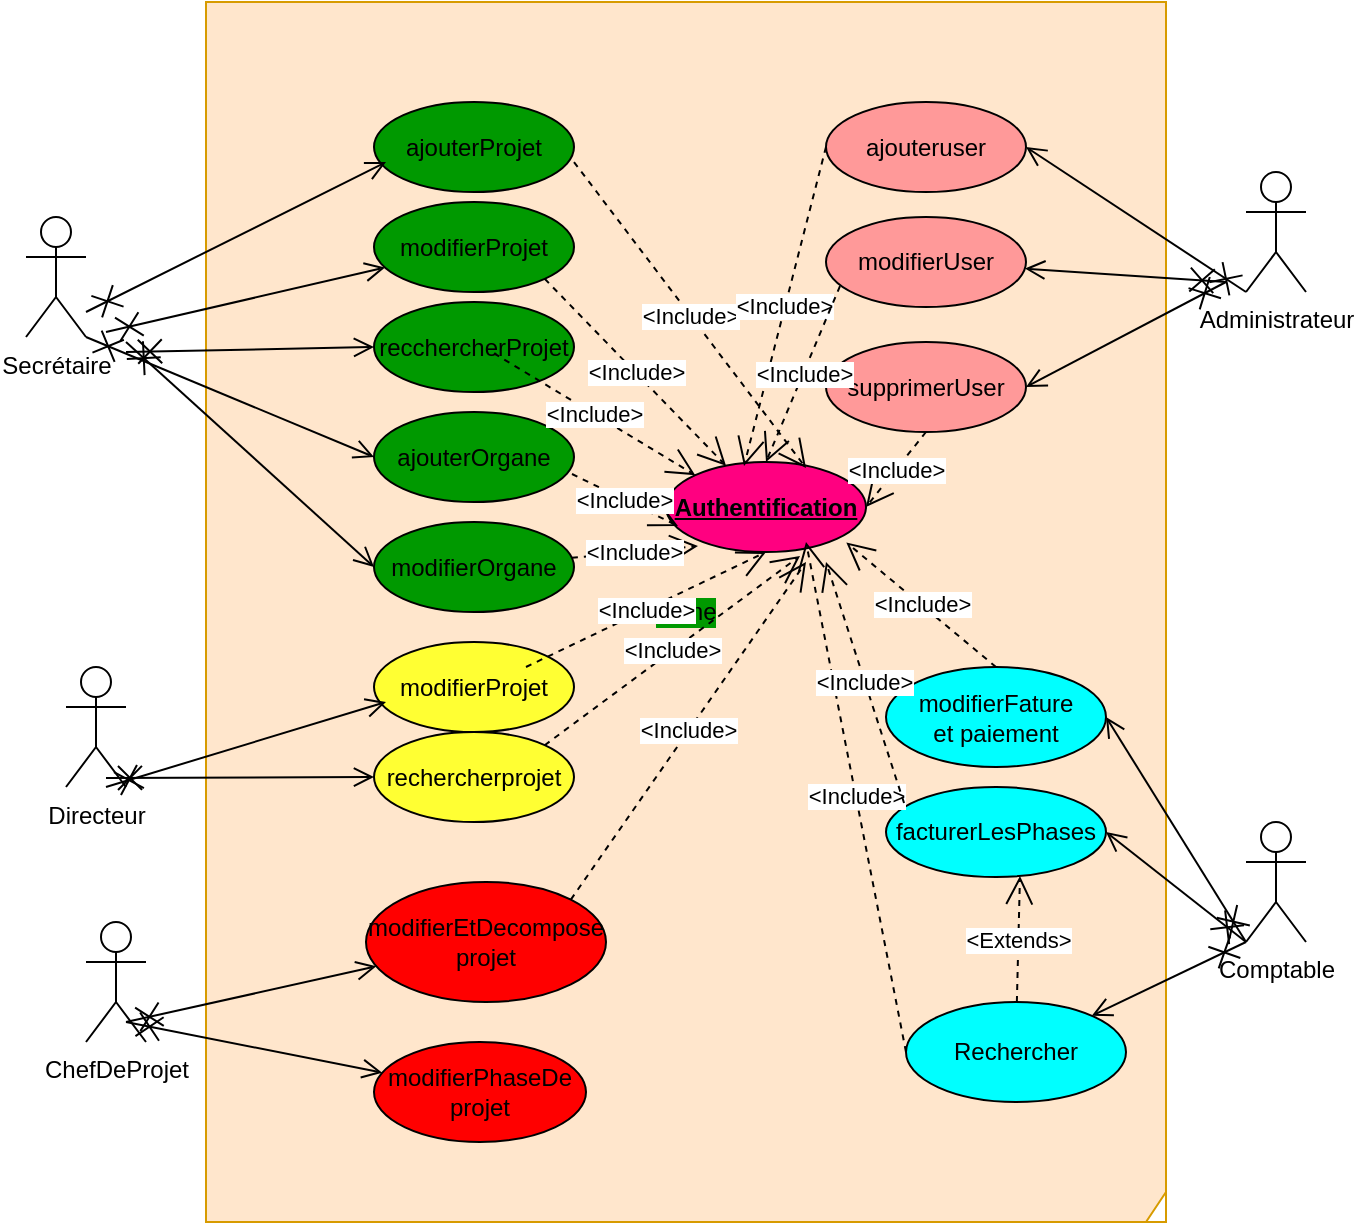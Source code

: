 <mxfile version="16.5.4" type="github">
  <diagram id="OdU077w_5CM0RWp_ft4N" name="Page-1">
    <mxGraphModel dx="868" dy="482" grid="1" gridSize="10" guides="1" tooltips="1" connect="1" arrows="1" fold="1" page="1" pageScale="1" pageWidth="827" pageHeight="1169" math="0" shadow="0">
      <root>
        <mxCell id="0" />
        <mxCell id="1" parent="0" />
        <mxCell id="zeRmeyK7pGaY7XCBs9BO-1" value="frame" style="shape=umlFrame;whiteSpace=wrap;html=1;fillColor=#ffe6cc;strokeColor=#d79b00;swimlaneFillColor=default;labelBackgroundColor=#009900;width=480;height=610;" parent="1" vertex="1">
          <mxGeometry x="230" y="30" width="480" height="610" as="geometry" />
        </mxCell>
        <mxCell id="zeRmeyK7pGaY7XCBs9BO-2" value="Secrétaire" style="shape=umlActor;verticalLabelPosition=bottom;verticalAlign=top;html=1;" parent="1" vertex="1">
          <mxGeometry x="140" y="137.5" width="30" height="60" as="geometry" />
        </mxCell>
        <mxCell id="zeRmeyK7pGaY7XCBs9BO-3" value="Directeur" style="shape=umlActor;verticalLabelPosition=bottom;verticalAlign=top;html=1;" parent="1" vertex="1">
          <mxGeometry x="160" y="362.5" width="30" height="60" as="geometry" />
        </mxCell>
        <mxCell id="zeRmeyK7pGaY7XCBs9BO-4" value="ChefDeProjet" style="shape=umlActor;verticalLabelPosition=bottom;verticalAlign=top;html=1;" parent="1" vertex="1">
          <mxGeometry x="170" y="490" width="30" height="60" as="geometry" />
        </mxCell>
        <mxCell id="zeRmeyK7pGaY7XCBs9BO-5" value="Comptable" style="shape=umlActor;verticalLabelPosition=bottom;verticalAlign=top;html=1;" parent="1" vertex="1">
          <mxGeometry x="750" y="440" width="30" height="60" as="geometry" />
        </mxCell>
        <mxCell id="zeRmeyK7pGaY7XCBs9BO-6" value="Administrateur" style="shape=umlActor;verticalLabelPosition=bottom;verticalAlign=top;html=1;" parent="1" vertex="1">
          <mxGeometry x="750" y="115" width="30" height="60" as="geometry" />
        </mxCell>
        <mxCell id="zeRmeyK7pGaY7XCBs9BO-7" value="&lt;b&gt;&lt;u&gt;Authentification&lt;/u&gt;&lt;/b&gt;" style="ellipse;whiteSpace=wrap;html=1;fillColor=#FF0080;" parent="1" vertex="1">
          <mxGeometry x="460" y="260" width="100" height="45" as="geometry" />
        </mxCell>
        <mxCell id="zeRmeyK7pGaY7XCBs9BO-8" value="modifierProjet" style="ellipse;whiteSpace=wrap;html=1;fillColor=#FFFF33;" parent="1" vertex="1">
          <mxGeometry x="314" y="350" width="100" height="45" as="geometry" />
        </mxCell>
        <mxCell id="zeRmeyK7pGaY7XCBs9BO-9" value="ajouterOrgane" style="ellipse;whiteSpace=wrap;html=1;fillColor=#009900;" parent="1" vertex="1">
          <mxGeometry x="314" y="235" width="100" height="45" as="geometry" />
        </mxCell>
        <mxCell id="zeRmeyK7pGaY7XCBs9BO-10" value="recchercherProjet" style="ellipse;whiteSpace=wrap;html=1;fillColor=#009900;" parent="1" vertex="1">
          <mxGeometry x="314" y="180" width="100" height="45" as="geometry" />
        </mxCell>
        <mxCell id="zeRmeyK7pGaY7XCBs9BO-11" value="modifierProjet" style="ellipse;whiteSpace=wrap;html=1;fillColor=#009900;" parent="1" vertex="1">
          <mxGeometry x="314" y="130" width="100" height="45" as="geometry" />
        </mxCell>
        <mxCell id="zeRmeyK7pGaY7XCBs9BO-12" value="ajouterProjet" style="ellipse;whiteSpace=wrap;html=1;fillColor=#009900;" parent="1" vertex="1">
          <mxGeometry x="314" y="80" width="100" height="45" as="geometry" />
        </mxCell>
        <mxCell id="zeRmeyK7pGaY7XCBs9BO-13" value="ajouteruser" style="ellipse;whiteSpace=wrap;html=1;fillColor=#FF9999;" parent="1" vertex="1">
          <mxGeometry x="540" y="80" width="100" height="45" as="geometry" />
        </mxCell>
        <mxCell id="zeRmeyK7pGaY7XCBs9BO-14" value="rechercherprojet" style="ellipse;whiteSpace=wrap;html=1;fillColor=#FFFF33;" parent="1" vertex="1">
          <mxGeometry x="314" y="395" width="100" height="45" as="geometry" />
        </mxCell>
        <mxCell id="zeRmeyK7pGaY7XCBs9BO-15" value="modifierEtDecompose&lt;br&gt;projet" style="ellipse;whiteSpace=wrap;html=1;fillColor=#FF0000;" parent="1" vertex="1">
          <mxGeometry x="310" y="470" width="120" height="60" as="geometry" />
        </mxCell>
        <mxCell id="zeRmeyK7pGaY7XCBs9BO-16" value="modifierPhaseDe&lt;br&gt;projet" style="ellipse;whiteSpace=wrap;html=1;fillColor=#FF0000;" parent="1" vertex="1">
          <mxGeometry x="314" y="550" width="106" height="50" as="geometry" />
        </mxCell>
        <mxCell id="zeRmeyK7pGaY7XCBs9BO-17" value="modifierUser" style="ellipse;whiteSpace=wrap;html=1;fillColor=#FF9999;" parent="1" vertex="1">
          <mxGeometry x="540" y="137.5" width="100" height="45" as="geometry" />
        </mxCell>
        <mxCell id="zeRmeyK7pGaY7XCBs9BO-18" value="supprimerUser" style="ellipse;whiteSpace=wrap;html=1;fillColor=#FF9999;" parent="1" vertex="1">
          <mxGeometry x="540" y="200" width="100" height="45" as="geometry" />
        </mxCell>
        <mxCell id="zeRmeyK7pGaY7XCBs9BO-19" value="modifierFature&lt;br&gt;et paiement" style="ellipse;whiteSpace=wrap;html=1;fillColor=#00FFFF;" parent="1" vertex="1">
          <mxGeometry x="570" y="362.5" width="110" height="50" as="geometry" />
        </mxCell>
        <mxCell id="zeRmeyK7pGaY7XCBs9BO-20" value="Rechercher" style="ellipse;whiteSpace=wrap;html=1;fillColor=#00FFFF;" parent="1" vertex="1">
          <mxGeometry x="580" y="530" width="110" height="50" as="geometry" />
        </mxCell>
        <mxCell id="zeRmeyK7pGaY7XCBs9BO-21" value="facturerLesPhases" style="ellipse;whiteSpace=wrap;html=1;fillColor=#00FFFF;" parent="1" vertex="1">
          <mxGeometry x="570" y="422.5" width="110" height="45" as="geometry" />
        </mxCell>
        <mxCell id="zeRmeyK7pGaY7XCBs9BO-23" value="" style="endArrow=open;startArrow=cross;endFill=0;startFill=0;endSize=8;startSize=10;html=1;rounded=0;entryX=0.06;entryY=0.667;entryDx=0;entryDy=0;entryPerimeter=0;" parent="1" target="zeRmeyK7pGaY7XCBs9BO-12" edge="1">
          <mxGeometry width="160" relative="1" as="geometry">
            <mxPoint x="170" y="185" as="sourcePoint" />
            <mxPoint x="330" y="185" as="targetPoint" />
          </mxGeometry>
        </mxCell>
        <mxCell id="zeRmeyK7pGaY7XCBs9BO-24" value="" style="endArrow=open;startArrow=cross;endFill=0;startFill=0;endSize=8;startSize=10;html=1;rounded=0;" parent="1" target="zeRmeyK7pGaY7XCBs9BO-11" edge="1">
          <mxGeometry width="160" relative="1" as="geometry">
            <mxPoint x="180" y="195" as="sourcePoint" />
            <mxPoint x="330" y="120.015" as="targetPoint" />
          </mxGeometry>
        </mxCell>
        <mxCell id="zeRmeyK7pGaY7XCBs9BO-25" value="" style="endArrow=open;startArrow=cross;endFill=0;startFill=0;endSize=8;startSize=10;html=1;rounded=0;entryX=0;entryY=0.5;entryDx=0;entryDy=0;" parent="1" target="zeRmeyK7pGaY7XCBs9BO-10" edge="1">
          <mxGeometry width="160" relative="1" as="geometry">
            <mxPoint x="190" y="205" as="sourcePoint" />
            <mxPoint x="340" y="130.015" as="targetPoint" />
          </mxGeometry>
        </mxCell>
        <mxCell id="zeRmeyK7pGaY7XCBs9BO-26" value="" style="endArrow=open;startArrow=cross;endFill=0;startFill=0;endSize=8;startSize=10;html=1;rounded=0;entryX=0;entryY=0.5;entryDx=0;entryDy=0;" parent="1" target="zeRmeyK7pGaY7XCBs9BO-28" edge="1">
          <mxGeometry width="160" relative="1" as="geometry">
            <mxPoint x="190" y="200" as="sourcePoint" />
            <mxPoint x="350" y="140.015" as="targetPoint" />
          </mxGeometry>
        </mxCell>
        <mxCell id="zeRmeyK7pGaY7XCBs9BO-27" value="" style="endArrow=open;startArrow=cross;endFill=0;startFill=0;endSize=8;startSize=10;html=1;rounded=0;entryX=0;entryY=0.5;entryDx=0;entryDy=0;exitX=1;exitY=1;exitDx=0;exitDy=0;exitPerimeter=0;" parent="1" source="zeRmeyK7pGaY7XCBs9BO-2" target="zeRmeyK7pGaY7XCBs9BO-9" edge="1">
          <mxGeometry width="160" relative="1" as="geometry">
            <mxPoint x="210" y="225" as="sourcePoint" />
            <mxPoint x="360" y="150.015" as="targetPoint" />
          </mxGeometry>
        </mxCell>
        <mxCell id="zeRmeyK7pGaY7XCBs9BO-28" value="modifierOrgane" style="ellipse;whiteSpace=wrap;html=1;fillColor=#009900;" parent="1" vertex="1">
          <mxGeometry x="314" y="290" width="100" height="45" as="geometry" />
        </mxCell>
        <mxCell id="zeRmeyK7pGaY7XCBs9BO-30" value="" style="endArrow=open;startArrow=cross;endFill=0;startFill=0;endSize=8;startSize=10;html=1;rounded=0;" parent="1" edge="1">
          <mxGeometry width="160" relative="1" as="geometry">
            <mxPoint x="180" y="422.5" as="sourcePoint" />
            <mxPoint x="320" y="380" as="targetPoint" />
          </mxGeometry>
        </mxCell>
        <mxCell id="zeRmeyK7pGaY7XCBs9BO-31" value="" style="endArrow=open;startArrow=cross;endFill=0;startFill=0;endSize=8;startSize=10;html=1;rounded=0;entryX=0;entryY=0.5;entryDx=0;entryDy=0;" parent="1" target="zeRmeyK7pGaY7XCBs9BO-14" edge="1">
          <mxGeometry width="160" relative="1" as="geometry">
            <mxPoint x="180" y="418" as="sourcePoint" />
            <mxPoint x="330" y="390" as="targetPoint" />
          </mxGeometry>
        </mxCell>
        <mxCell id="zeRmeyK7pGaY7XCBs9BO-32" value="" style="endArrow=open;startArrow=cross;endFill=0;startFill=0;endSize=8;startSize=10;html=1;rounded=0;" parent="1" target="zeRmeyK7pGaY7XCBs9BO-15" edge="1">
          <mxGeometry width="160" relative="1" as="geometry">
            <mxPoint x="190" y="540" as="sourcePoint" />
            <mxPoint x="350" y="540" as="targetPoint" />
          </mxGeometry>
        </mxCell>
        <mxCell id="zeRmeyK7pGaY7XCBs9BO-33" value="" style="endArrow=open;startArrow=cross;endFill=0;startFill=0;endSize=8;startSize=10;html=1;rounded=0;" parent="1" target="zeRmeyK7pGaY7XCBs9BO-16" edge="1">
          <mxGeometry width="160" relative="1" as="geometry">
            <mxPoint x="190" y="540" as="sourcePoint" />
            <mxPoint x="328.793" y="522.113" as="targetPoint" />
          </mxGeometry>
        </mxCell>
        <mxCell id="zeRmeyK7pGaY7XCBs9BO-34" value="" style="endArrow=open;startArrow=cross;endFill=0;startFill=0;endSize=8;startSize=10;html=1;rounded=0;entryX=1;entryY=0.5;entryDx=0;entryDy=0;exitX=0;exitY=1;exitDx=0;exitDy=0;exitPerimeter=0;" parent="1" source="zeRmeyK7pGaY7XCBs9BO-6" target="zeRmeyK7pGaY7XCBs9BO-13" edge="1">
          <mxGeometry width="160" relative="1" as="geometry">
            <mxPoint x="680" y="182.5" as="sourcePoint" />
            <mxPoint x="840" y="182.5" as="targetPoint" />
          </mxGeometry>
        </mxCell>
        <mxCell id="zeRmeyK7pGaY7XCBs9BO-35" value="" style="endArrow=open;startArrow=cross;endFill=0;startFill=0;endSize=8;startSize=10;html=1;rounded=0;" parent="1" target="zeRmeyK7pGaY7XCBs9BO-17" edge="1">
          <mxGeometry width="160" relative="1" as="geometry">
            <mxPoint x="740" y="170" as="sourcePoint" />
            <mxPoint x="650" y="112.5" as="targetPoint" />
          </mxGeometry>
        </mxCell>
        <mxCell id="zeRmeyK7pGaY7XCBs9BO-36" value="" style="endArrow=open;startArrow=cross;endFill=0;startFill=0;endSize=8;startSize=10;html=1;rounded=0;entryX=1;entryY=0.5;entryDx=0;entryDy=0;" parent="1" target="zeRmeyK7pGaY7XCBs9BO-18" edge="1">
          <mxGeometry width="160" relative="1" as="geometry">
            <mxPoint x="740" y="170" as="sourcePoint" />
            <mxPoint x="649.46" y="173.297" as="targetPoint" />
          </mxGeometry>
        </mxCell>
        <mxCell id="zeRmeyK7pGaY7XCBs9BO-37" value="" style="endArrow=open;startArrow=cross;endFill=0;startFill=0;endSize=8;startSize=10;html=1;rounded=0;entryX=1;entryY=0.5;entryDx=0;entryDy=0;exitX=0;exitY=1;exitDx=0;exitDy=0;exitPerimeter=0;" parent="1" source="zeRmeyK7pGaY7XCBs9BO-5" target="zeRmeyK7pGaY7XCBs9BO-19" edge="1">
          <mxGeometry width="160" relative="1" as="geometry">
            <mxPoint x="640" y="489" as="sourcePoint" />
            <mxPoint x="800" y="489" as="targetPoint" />
          </mxGeometry>
        </mxCell>
        <mxCell id="zeRmeyK7pGaY7XCBs9BO-38" value="" style="endArrow=open;startArrow=cross;endFill=0;startFill=0;endSize=8;startSize=10;html=1;rounded=0;entryX=1;entryY=0.5;entryDx=0;entryDy=0;exitX=0;exitY=1;exitDx=0;exitDy=0;exitPerimeter=0;" parent="1" source="zeRmeyK7pGaY7XCBs9BO-5" target="zeRmeyK7pGaY7XCBs9BO-21" edge="1">
          <mxGeometry width="160" relative="1" as="geometry">
            <mxPoint x="740" y="510" as="sourcePoint" />
            <mxPoint x="670" y="382.5" as="targetPoint" />
          </mxGeometry>
        </mxCell>
        <mxCell id="zeRmeyK7pGaY7XCBs9BO-39" value="" style="endArrow=open;startArrow=cross;endFill=0;startFill=0;endSize=8;startSize=10;html=1;rounded=0;exitX=0;exitY=1;exitDx=0;exitDy=0;exitPerimeter=0;" parent="1" source="zeRmeyK7pGaY7XCBs9BO-5" target="zeRmeyK7pGaY7XCBs9BO-20" edge="1">
          <mxGeometry width="160" relative="1" as="geometry">
            <mxPoint x="750" y="520" as="sourcePoint" />
            <mxPoint x="680" y="392.5" as="targetPoint" />
          </mxGeometry>
        </mxCell>
        <mxCell id="zeRmeyK7pGaY7XCBs9BO-43" value="&amp;lt;Include&amp;gt;" style="endArrow=open;endSize=12;dashed=1;html=1;rounded=0;exitX=1;exitY=0.667;exitDx=0;exitDy=0;exitPerimeter=0;entryX=0.7;entryY=0.067;entryDx=0;entryDy=0;entryPerimeter=0;" parent="1" source="zeRmeyK7pGaY7XCBs9BO-12" target="zeRmeyK7pGaY7XCBs9BO-7" edge="1">
          <mxGeometry width="160" relative="1" as="geometry">
            <mxPoint x="330" y="210" as="sourcePoint" />
            <mxPoint x="490" y="210" as="targetPoint" />
          </mxGeometry>
        </mxCell>
        <mxCell id="zeRmeyK7pGaY7XCBs9BO-46" value="&amp;lt;Include&amp;gt;" style="endArrow=open;endSize=12;dashed=1;html=1;rounded=0;exitX=0.3;exitY=0.288;exitDx=0;exitDy=0;exitPerimeter=0;entryX=0;entryY=0;entryDx=0;entryDy=0;" parent="1" source="zeRmeyK7pGaY7XCBs9BO-1" target="zeRmeyK7pGaY7XCBs9BO-7" edge="1">
          <mxGeometry width="160" relative="1" as="geometry">
            <mxPoint x="444" y="140.015" as="sourcePoint" />
            <mxPoint x="550" y="313.015" as="targetPoint" />
          </mxGeometry>
        </mxCell>
        <mxCell id="zeRmeyK7pGaY7XCBs9BO-47" value="&amp;lt;Include&amp;gt;" style="endArrow=open;endSize=12;dashed=1;html=1;rounded=0;exitX=1;exitY=1;exitDx=0;exitDy=0;" parent="1" source="zeRmeyK7pGaY7XCBs9BO-11" target="zeRmeyK7pGaY7XCBs9BO-7" edge="1">
          <mxGeometry width="160" relative="1" as="geometry">
            <mxPoint x="454" y="150.015" as="sourcePoint" />
            <mxPoint x="560" y="323.015" as="targetPoint" />
          </mxGeometry>
        </mxCell>
        <mxCell id="zeRmeyK7pGaY7XCBs9BO-48" value="&amp;lt;Include&amp;gt;" style="endArrow=open;endSize=12;dashed=1;html=1;rounded=0;exitX=0.99;exitY=0.689;exitDx=0;exitDy=0;exitPerimeter=0;entryX=0.06;entryY=0.711;entryDx=0;entryDy=0;entryPerimeter=0;" parent="1" source="zeRmeyK7pGaY7XCBs9BO-9" target="zeRmeyK7pGaY7XCBs9BO-7" edge="1">
          <mxGeometry width="160" relative="1" as="geometry">
            <mxPoint x="410" y="229.92" as="sourcePoint" />
            <mxPoint x="474.25" y="266.77" as="targetPoint" />
          </mxGeometry>
        </mxCell>
        <mxCell id="zeRmeyK7pGaY7XCBs9BO-49" value="&amp;lt;Include&amp;gt;" style="endArrow=open;endSize=12;dashed=1;html=1;rounded=0;" parent="1" source="zeRmeyK7pGaY7XCBs9BO-28" edge="1">
          <mxGeometry width="160" relative="1" as="geometry">
            <mxPoint x="423" y="276.005" as="sourcePoint" />
            <mxPoint x="476" y="302" as="targetPoint" />
          </mxGeometry>
        </mxCell>
        <mxCell id="zeRmeyK7pGaY7XCBs9BO-50" value="&amp;lt;Include&amp;gt;" style="endArrow=open;endSize=12;dashed=1;html=1;rounded=0;entryX=0.5;entryY=1;entryDx=0;entryDy=0;" parent="1" target="zeRmeyK7pGaY7XCBs9BO-7" edge="1">
          <mxGeometry width="160" relative="1" as="geometry">
            <mxPoint x="390" y="362.5" as="sourcePoint" />
            <mxPoint x="550" y="362.5" as="targetPoint" />
          </mxGeometry>
        </mxCell>
        <mxCell id="zeRmeyK7pGaY7XCBs9BO-52" value="&amp;lt;Include&amp;gt;" style="endArrow=open;endSize=12;dashed=1;html=1;rounded=0;entryX=0.67;entryY=1.044;entryDx=0;entryDy=0;exitX=1;exitY=0;exitDx=0;exitDy=0;entryPerimeter=0;" parent="1" source="zeRmeyK7pGaY7XCBs9BO-14" target="zeRmeyK7pGaY7XCBs9BO-7" edge="1">
          <mxGeometry width="160" relative="1" as="geometry">
            <mxPoint x="400" y="372.5" as="sourcePoint" />
            <mxPoint x="520" y="315" as="targetPoint" />
          </mxGeometry>
        </mxCell>
        <mxCell id="zeRmeyK7pGaY7XCBs9BO-53" value="&amp;lt;Include&amp;gt;" style="endArrow=open;endSize=12;dashed=1;html=1;rounded=0;exitX=1;exitY=0;exitDx=0;exitDy=0;" parent="1" source="zeRmeyK7pGaY7XCBs9BO-15" edge="1">
          <mxGeometry width="160" relative="1" as="geometry">
            <mxPoint x="409.75" y="411.77" as="sourcePoint" />
            <mxPoint x="530" y="310" as="targetPoint" />
          </mxGeometry>
        </mxCell>
        <mxCell id="zeRmeyK7pGaY7XCBs9BO-54" value="&amp;lt;Include&amp;gt;" style="endArrow=open;endSize=12;dashed=1;html=1;rounded=0;exitX=0;exitY=0.5;exitDx=0;exitDy=0;entryX=0.39;entryY=0.044;entryDx=0;entryDy=0;entryPerimeter=0;" parent="1" source="zeRmeyK7pGaY7XCBs9BO-13" target="zeRmeyK7pGaY7XCBs9BO-7" edge="1">
          <mxGeometry width="160" relative="1" as="geometry">
            <mxPoint x="424" y="120.015" as="sourcePoint" />
            <mxPoint x="540" y="273.015" as="targetPoint" />
          </mxGeometry>
        </mxCell>
        <mxCell id="zeRmeyK7pGaY7XCBs9BO-55" value="&amp;lt;Include&amp;gt;" style="endArrow=open;endSize=12;dashed=1;html=1;rounded=0;exitX=0.07;exitY=0.767;exitDx=0;exitDy=0;entryX=0.5;entryY=0;entryDx=0;entryDy=0;exitPerimeter=0;" parent="1" source="zeRmeyK7pGaY7XCBs9BO-17" target="zeRmeyK7pGaY7XCBs9BO-7" edge="1">
          <mxGeometry width="160" relative="1" as="geometry">
            <mxPoint x="550" y="112.5" as="sourcePoint" />
            <mxPoint x="509" y="271.98" as="targetPoint" />
          </mxGeometry>
        </mxCell>
        <mxCell id="zeRmeyK7pGaY7XCBs9BO-56" value="&amp;lt;Include&amp;gt;" style="endArrow=open;endSize=12;dashed=1;html=1;rounded=0;exitX=0.5;exitY=1;exitDx=0;exitDy=0;entryX=1;entryY=0.5;entryDx=0;entryDy=0;" parent="1" source="zeRmeyK7pGaY7XCBs9BO-18" target="zeRmeyK7pGaY7XCBs9BO-7" edge="1">
          <mxGeometry width="160" relative="1" as="geometry">
            <mxPoint x="557" y="182.015" as="sourcePoint" />
            <mxPoint x="520" y="270" as="targetPoint" />
          </mxGeometry>
        </mxCell>
        <mxCell id="zeRmeyK7pGaY7XCBs9BO-57" value="&amp;lt;Include&amp;gt;" style="endArrow=open;endSize=12;dashed=1;html=1;rounded=0;exitX=0;exitY=0.5;exitDx=0;exitDy=0;" parent="1" source="zeRmeyK7pGaY7XCBs9BO-20" edge="1">
          <mxGeometry width="160" relative="1" as="geometry">
            <mxPoint x="422.426" y="488.787" as="sourcePoint" />
            <mxPoint x="530" y="300" as="targetPoint" />
          </mxGeometry>
        </mxCell>
        <mxCell id="zeRmeyK7pGaY7XCBs9BO-59" value="&amp;lt;Include&amp;gt;" style="endArrow=open;endSize=12;dashed=1;html=1;rounded=0;exitX=0.082;exitY=0.178;exitDx=0;exitDy=0;exitPerimeter=0;" parent="1" source="zeRmeyK7pGaY7XCBs9BO-21" edge="1">
          <mxGeometry width="160" relative="1" as="geometry">
            <mxPoint x="560" y="525" as="sourcePoint" />
            <mxPoint x="540" y="310" as="targetPoint" />
          </mxGeometry>
        </mxCell>
        <mxCell id="zeRmeyK7pGaY7XCBs9BO-60" value="&amp;lt;Include&amp;gt;" style="endArrow=open;endSize=12;dashed=1;html=1;rounded=0;exitX=0.5;exitY=0;exitDx=0;exitDy=0;entryX=0.667;entryY=0.443;entryDx=0;entryDy=0;entryPerimeter=0;" parent="1" source="zeRmeyK7pGaY7XCBs9BO-19" target="zeRmeyK7pGaY7XCBs9BO-1" edge="1">
          <mxGeometry width="160" relative="1" as="geometry">
            <mxPoint x="589.02" y="440.51" as="sourcePoint" />
            <mxPoint x="550" y="320" as="targetPoint" />
          </mxGeometry>
        </mxCell>
        <mxCell id="zeRmeyK7pGaY7XCBs9BO-61" value="&amp;lt;Extends&amp;gt;" style="endArrow=open;endSize=12;dashed=1;html=1;rounded=0;entryX=0.609;entryY=0.989;entryDx=0;entryDy=0;entryPerimeter=0;" parent="1" source="zeRmeyK7pGaY7XCBs9BO-20" target="zeRmeyK7pGaY7XCBs9BO-21" edge="1">
          <mxGeometry width="160" relative="1" as="geometry">
            <mxPoint x="520" y="510" as="sourcePoint" />
            <mxPoint x="680" y="510" as="targetPoint" />
          </mxGeometry>
        </mxCell>
      </root>
    </mxGraphModel>
  </diagram>
</mxfile>
